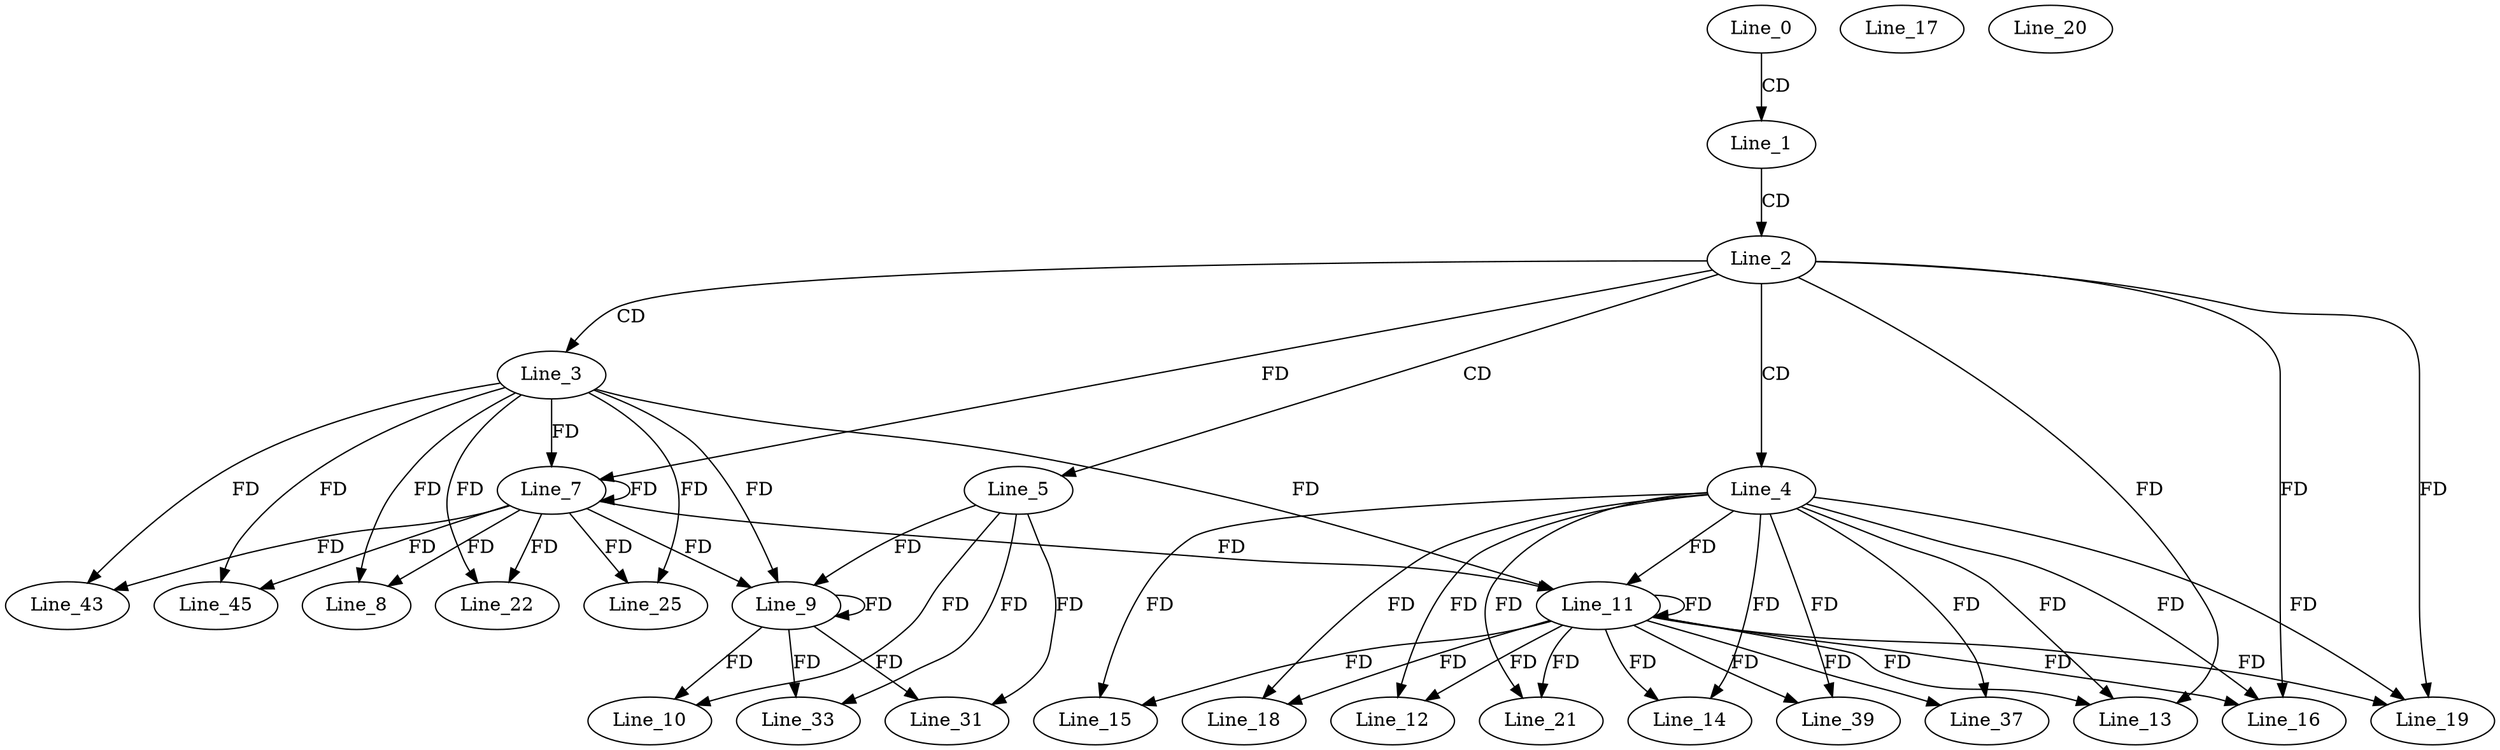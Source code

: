 digraph G {
  Line_0;
  Line_1;
  Line_2;
  Line_3;
  Line_4;
  Line_5;
  Line_7;
  Line_7;
  Line_8;
  Line_9;
  Line_9;
  Line_10;
  Line_11;
  Line_11;
  Line_12;
  Line_13;
  Line_13;
  Line_14;
  Line_15;
  Line_16;
  Line_16;
  Line_17;
  Line_18;
  Line_19;
  Line_19;
  Line_20;
  Line_21;
  Line_22;
  Line_25;
  Line_31;
  Line_33;
  Line_37;
  Line_39;
  Line_43;
  Line_45;
  Line_0 -> Line_1 [ label="CD" ];
  Line_1 -> Line_2 [ label="CD" ];
  Line_2 -> Line_3 [ label="CD" ];
  Line_2 -> Line_4 [ label="CD" ];
  Line_2 -> Line_5 [ label="CD" ];
  Line_3 -> Line_7 [ label="FD" ];
  Line_7 -> Line_7 [ label="FD" ];
  Line_2 -> Line_7 [ label="FD" ];
  Line_3 -> Line_8 [ label="FD" ];
  Line_7 -> Line_8 [ label="FD" ];
  Line_5 -> Line_9 [ label="FD" ];
  Line_9 -> Line_9 [ label="FD" ];
  Line_3 -> Line_9 [ label="FD" ];
  Line_7 -> Line_9 [ label="FD" ];
  Line_5 -> Line_10 [ label="FD" ];
  Line_9 -> Line_10 [ label="FD" ];
  Line_4 -> Line_11 [ label="FD" ];
  Line_11 -> Line_11 [ label="FD" ];
  Line_3 -> Line_11 [ label="FD" ];
  Line_7 -> Line_11 [ label="FD" ];
  Line_4 -> Line_12 [ label="FD" ];
  Line_11 -> Line_12 [ label="FD" ];
  Line_4 -> Line_13 [ label="FD" ];
  Line_11 -> Line_13 [ label="FD" ];
  Line_2 -> Line_13 [ label="FD" ];
  Line_4 -> Line_14 [ label="FD" ];
  Line_11 -> Line_14 [ label="FD" ];
  Line_4 -> Line_15 [ label="FD" ];
  Line_11 -> Line_15 [ label="FD" ];
  Line_4 -> Line_16 [ label="FD" ];
  Line_11 -> Line_16 [ label="FD" ];
  Line_2 -> Line_16 [ label="FD" ];
  Line_4 -> Line_18 [ label="FD" ];
  Line_11 -> Line_18 [ label="FD" ];
  Line_4 -> Line_19 [ label="FD" ];
  Line_11 -> Line_19 [ label="FD" ];
  Line_2 -> Line_19 [ label="FD" ];
  Line_4 -> Line_21 [ label="FD" ];
  Line_11 -> Line_21 [ label="FD" ];
  Line_3 -> Line_22 [ label="FD" ];
  Line_7 -> Line_22 [ label="FD" ];
  Line_3 -> Line_25 [ label="FD" ];
  Line_7 -> Line_25 [ label="FD" ];
  Line_5 -> Line_31 [ label="FD" ];
  Line_9 -> Line_31 [ label="FD" ];
  Line_5 -> Line_33 [ label="FD" ];
  Line_9 -> Line_33 [ label="FD" ];
  Line_4 -> Line_37 [ label="FD" ];
  Line_11 -> Line_37 [ label="FD" ];
  Line_4 -> Line_39 [ label="FD" ];
  Line_11 -> Line_39 [ label="FD" ];
  Line_3 -> Line_43 [ label="FD" ];
  Line_7 -> Line_43 [ label="FD" ];
  Line_3 -> Line_45 [ label="FD" ];
  Line_7 -> Line_45 [ label="FD" ];
}
